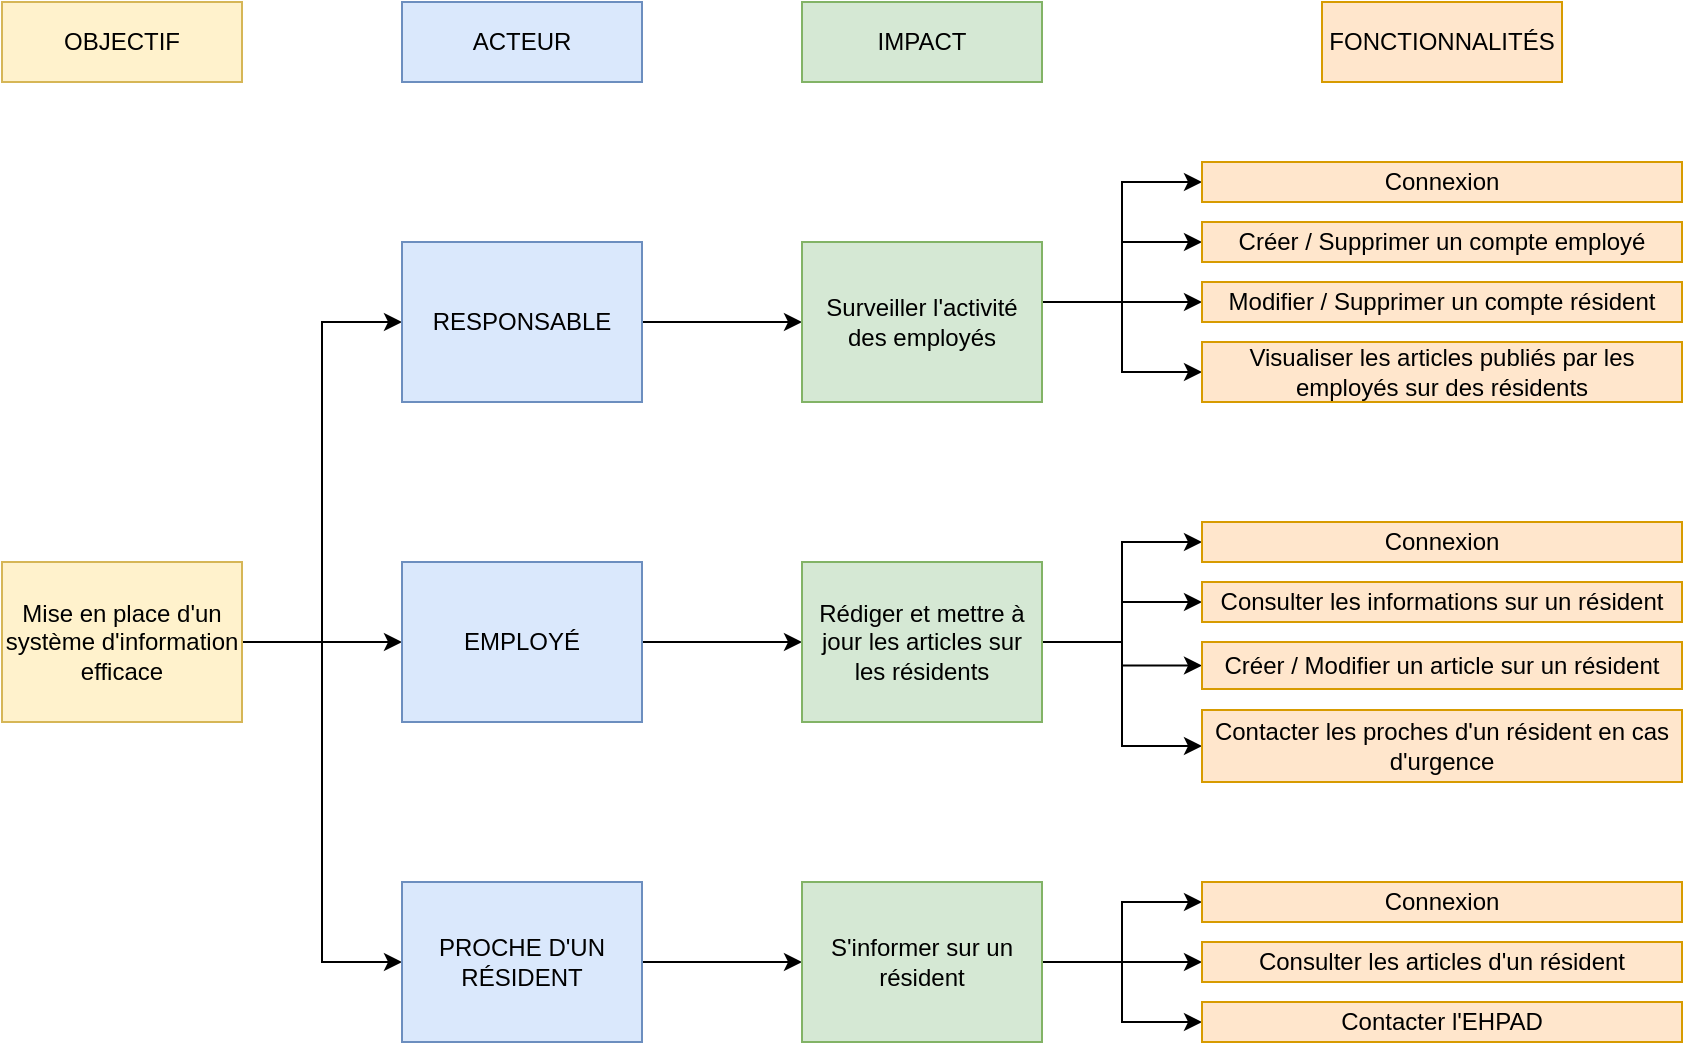 <mxfile version="16.5.1" type="device"><diagram id="0VcGZ7FzZBmhvp7SL6dW" name="Page-1"><mxGraphModel dx="897" dy="672" grid="1" gridSize="10" guides="1" tooltips="1" connect="1" arrows="1" fold="1" page="1" pageScale="1" pageWidth="1169" pageHeight="827" math="0" shadow="0"><root><mxCell id="0"/><mxCell id="1" parent="0"/><mxCell id="TcmZLul2XmUXSp_jV9P6-1" value="OBJECTIF" style="rounded=0;whiteSpace=wrap;html=1;fillColor=#fff2cc;strokeColor=#d6b656;" parent="1" vertex="1"><mxGeometry x="40" y="80" width="120" height="40" as="geometry"/></mxCell><mxCell id="TcmZLul2XmUXSp_jV9P6-2" value="ACTEUR" style="rounded=0;whiteSpace=wrap;html=1;fillColor=#dae8fc;strokeColor=#6c8ebf;" parent="1" vertex="1"><mxGeometry x="240" y="80" width="120" height="40" as="geometry"/></mxCell><mxCell id="TcmZLul2XmUXSp_jV9P6-3" value="IMPACT" style="rounded=0;whiteSpace=wrap;html=1;fillColor=#d5e8d4;strokeColor=#82b366;" parent="1" vertex="1"><mxGeometry x="440" y="80" width="120" height="40" as="geometry"/></mxCell><mxCell id="TcmZLul2XmUXSp_jV9P6-4" value="FONCTIONNALITÉS" style="rounded=0;whiteSpace=wrap;html=1;fillColor=#ffe6cc;strokeColor=#d79b00;" parent="1" vertex="1"><mxGeometry x="700" y="80" width="120" height="40" as="geometry"/></mxCell><mxCell id="TcmZLul2XmUXSp_jV9P6-9" value="" style="edgeStyle=orthogonalEdgeStyle;rounded=0;orthogonalLoop=1;jettySize=auto;html=1;" parent="1" source="TcmZLul2XmUXSp_jV9P6-5" target="TcmZLul2XmUXSp_jV9P6-7" edge="1"><mxGeometry relative="1" as="geometry"/></mxCell><mxCell id="TcmZLul2XmUXSp_jV9P6-10" style="edgeStyle=orthogonalEdgeStyle;rounded=0;orthogonalLoop=1;jettySize=auto;html=1;exitX=1;exitY=0.25;exitDx=0;exitDy=0;entryX=0;entryY=0.5;entryDx=0;entryDy=0;" parent="1" source="TcmZLul2XmUXSp_jV9P6-5" target="TcmZLul2XmUXSp_jV9P6-8" edge="1"><mxGeometry relative="1" as="geometry"><Array as="points"><mxPoint x="160" y="400"/><mxPoint x="200" y="400"/><mxPoint x="200" y="240"/></Array></mxGeometry></mxCell><mxCell id="TcmZLul2XmUXSp_jV9P6-11" style="edgeStyle=orthogonalEdgeStyle;rounded=0;orthogonalLoop=1;jettySize=auto;html=1;exitX=1;exitY=0.75;exitDx=0;exitDy=0;entryX=0;entryY=0.5;entryDx=0;entryDy=0;" parent="1" source="TcmZLul2XmUXSp_jV9P6-5" target="TcmZLul2XmUXSp_jV9P6-6" edge="1"><mxGeometry relative="1" as="geometry"><Array as="points"><mxPoint x="160" y="400"/><mxPoint x="200" y="400"/><mxPoint x="200" y="560"/></Array></mxGeometry></mxCell><mxCell id="TcmZLul2XmUXSp_jV9P6-5" value="Mise en place d'un système d'information efficace" style="rounded=0;whiteSpace=wrap;html=1;fillColor=#fff2cc;strokeColor=#d6b656;" parent="1" vertex="1"><mxGeometry x="40" y="360" width="120" height="80" as="geometry"/></mxCell><mxCell id="TcmZLul2XmUXSp_jV9P6-17" value="" style="edgeStyle=orthogonalEdgeStyle;rounded=0;orthogonalLoop=1;jettySize=auto;html=1;" parent="1" source="TcmZLul2XmUXSp_jV9P6-6" target="TcmZLul2XmUXSp_jV9P6-13" edge="1"><mxGeometry relative="1" as="geometry"/></mxCell><mxCell id="TcmZLul2XmUXSp_jV9P6-6" value="PROCHE D'UN RÉSIDENT" style="rounded=0;whiteSpace=wrap;html=1;fillColor=#dae8fc;strokeColor=#6c8ebf;" parent="1" vertex="1"><mxGeometry x="240" y="520" width="120" height="80" as="geometry"/></mxCell><mxCell id="TcmZLul2XmUXSp_jV9P6-16" value="" style="edgeStyle=orthogonalEdgeStyle;rounded=0;orthogonalLoop=1;jettySize=auto;html=1;" parent="1" source="TcmZLul2XmUXSp_jV9P6-7" target="TcmZLul2XmUXSp_jV9P6-14" edge="1"><mxGeometry relative="1" as="geometry"/></mxCell><mxCell id="TcmZLul2XmUXSp_jV9P6-7" value="EMPLOYÉ" style="rounded=0;whiteSpace=wrap;html=1;fillColor=#dae8fc;strokeColor=#6c8ebf;" parent="1" vertex="1"><mxGeometry x="240" y="360" width="120" height="80" as="geometry"/></mxCell><mxCell id="TcmZLul2XmUXSp_jV9P6-15" value="" style="edgeStyle=orthogonalEdgeStyle;rounded=0;orthogonalLoop=1;jettySize=auto;html=1;" parent="1" source="TcmZLul2XmUXSp_jV9P6-8" target="TcmZLul2XmUXSp_jV9P6-12" edge="1"><mxGeometry relative="1" as="geometry"/></mxCell><mxCell id="TcmZLul2XmUXSp_jV9P6-8" value="RESPONSABLE" style="rounded=0;whiteSpace=wrap;html=1;fillColor=#dae8fc;strokeColor=#6c8ebf;" parent="1" vertex="1"><mxGeometry x="240" y="200" width="120" height="80" as="geometry"/></mxCell><mxCell id="TcmZLul2XmUXSp_jV9P6-38" style="edgeStyle=orthogonalEdgeStyle;rounded=0;orthogonalLoop=1;jettySize=auto;html=1;exitX=1;exitY=0.25;exitDx=0;exitDy=0;entryX=0;entryY=0.5;entryDx=0;entryDy=0;" parent="1" source="TcmZLul2XmUXSp_jV9P6-12" target="TcmZLul2XmUXSp_jV9P6-18" edge="1"><mxGeometry relative="1" as="geometry"><Array as="points"><mxPoint x="560" y="230"/><mxPoint x="600" y="230"/><mxPoint x="600" y="170"/></Array></mxGeometry></mxCell><mxCell id="TcmZLul2XmUXSp_jV9P6-44" style="edgeStyle=orthogonalEdgeStyle;rounded=0;orthogonalLoop=1;jettySize=auto;html=1;exitX=1;exitY=0.25;exitDx=0;exitDy=0;entryX=0;entryY=0.5;entryDx=0;entryDy=0;" parent="1" source="TcmZLul2XmUXSp_jV9P6-12" target="TcmZLul2XmUXSp_jV9P6-35" edge="1"><mxGeometry relative="1" as="geometry"><Array as="points"><mxPoint x="560" y="230"/><mxPoint x="600" y="230"/><mxPoint x="600" y="200"/></Array></mxGeometry></mxCell><mxCell id="TcmZLul2XmUXSp_jV9P6-45" style="edgeStyle=orthogonalEdgeStyle;rounded=0;orthogonalLoop=1;jettySize=auto;html=1;exitX=1;exitY=0.5;exitDx=0;exitDy=0;entryX=0;entryY=0.5;entryDx=0;entryDy=0;" parent="1" source="TcmZLul2XmUXSp_jV9P6-12" target="TcmZLul2XmUXSp_jV9P6-34" edge="1"><mxGeometry relative="1" as="geometry"><Array as="points"><mxPoint x="560" y="230"/></Array></mxGeometry></mxCell><mxCell id="TcmZLul2XmUXSp_jV9P6-46" style="edgeStyle=orthogonalEdgeStyle;rounded=0;orthogonalLoop=1;jettySize=auto;html=1;exitX=1;exitY=0.75;exitDx=0;exitDy=0;entryX=0;entryY=0.5;entryDx=0;entryDy=0;" parent="1" source="TcmZLul2XmUXSp_jV9P6-12" target="TcmZLul2XmUXSp_jV9P6-37" edge="1"><mxGeometry relative="1" as="geometry"><Array as="points"><mxPoint x="560" y="230"/><mxPoint x="600" y="230"/><mxPoint x="600" y="265"/></Array></mxGeometry></mxCell><mxCell id="TcmZLul2XmUXSp_jV9P6-12" value="Surveiller l'activité des employés" style="rounded=0;whiteSpace=wrap;html=1;fillColor=#d5e8d4;strokeColor=#82b366;" parent="1" vertex="1"><mxGeometry x="440" y="200" width="120" height="80" as="geometry"/></mxCell><mxCell id="TcmZLul2XmUXSp_jV9P6-51" style="edgeStyle=orthogonalEdgeStyle;rounded=0;orthogonalLoop=1;jettySize=auto;html=1;exitX=1;exitY=0.5;exitDx=0;exitDy=0;entryX=0;entryY=0.5;entryDx=0;entryDy=0;" parent="1" source="TcmZLul2XmUXSp_jV9P6-13" target="TcmZLul2XmUXSp_jV9P6-42" edge="1"><mxGeometry relative="1" as="geometry"/></mxCell><mxCell id="TcmZLul2XmUXSp_jV9P6-52" style="edgeStyle=orthogonalEdgeStyle;rounded=0;orthogonalLoop=1;jettySize=auto;html=1;exitX=1;exitY=0.25;exitDx=0;exitDy=0;entryX=0;entryY=0.5;entryDx=0;entryDy=0;" parent="1" source="TcmZLul2XmUXSp_jV9P6-13" target="TcmZLul2XmUXSp_jV9P6-31" edge="1"><mxGeometry relative="1" as="geometry"><Array as="points"><mxPoint x="560" y="560"/><mxPoint x="600" y="560"/><mxPoint x="600" y="530"/></Array></mxGeometry></mxCell><mxCell id="TcmZLul2XmUXSp_jV9P6-53" style="edgeStyle=orthogonalEdgeStyle;rounded=0;orthogonalLoop=1;jettySize=auto;html=1;exitX=1;exitY=0.75;exitDx=0;exitDy=0;entryX=0;entryY=0.5;entryDx=0;entryDy=0;" parent="1" source="TcmZLul2XmUXSp_jV9P6-13" target="TcmZLul2XmUXSp_jV9P6-43" edge="1"><mxGeometry relative="1" as="geometry"><Array as="points"><mxPoint x="560" y="560"/><mxPoint x="600" y="560"/><mxPoint x="600" y="590"/></Array></mxGeometry></mxCell><mxCell id="TcmZLul2XmUXSp_jV9P6-13" value="S'informer sur un résident" style="rounded=0;whiteSpace=wrap;html=1;fillColor=#d5e8d4;strokeColor=#82b366;" parent="1" vertex="1"><mxGeometry x="440" y="520" width="120" height="80" as="geometry"/></mxCell><mxCell id="TcmZLul2XmUXSp_jV9P6-47" style="edgeStyle=orthogonalEdgeStyle;rounded=0;orthogonalLoop=1;jettySize=auto;html=1;exitX=1;exitY=0.25;exitDx=0;exitDy=0;entryX=0;entryY=0.5;entryDx=0;entryDy=0;" parent="1" source="TcmZLul2XmUXSp_jV9P6-14" target="TcmZLul2XmUXSp_jV9P6-33" edge="1"><mxGeometry relative="1" as="geometry"><Array as="points"><mxPoint x="560" y="400"/><mxPoint x="600" y="400"/><mxPoint x="600" y="350"/></Array></mxGeometry></mxCell><mxCell id="TcmZLul2XmUXSp_jV9P6-48" style="edgeStyle=orthogonalEdgeStyle;rounded=0;orthogonalLoop=1;jettySize=auto;html=1;exitX=1;exitY=0.5;exitDx=0;exitDy=0;entryX=0;entryY=0.5;entryDx=0;entryDy=0;" parent="1" source="TcmZLul2XmUXSp_jV9P6-14" target="TcmZLul2XmUXSp_jV9P6-40" edge="1"><mxGeometry relative="1" as="geometry"><Array as="points"><mxPoint x="600" y="400"/><mxPoint x="600" y="380"/></Array></mxGeometry></mxCell><mxCell id="TcmZLul2XmUXSp_jV9P6-49" style="edgeStyle=orthogonalEdgeStyle;rounded=0;orthogonalLoop=1;jettySize=auto;html=1;exitX=1;exitY=0.75;exitDx=0;exitDy=0;entryX=0;entryY=0.5;entryDx=0;entryDy=0;" parent="1" source="TcmZLul2XmUXSp_jV9P6-14" target="TcmZLul2XmUXSp_jV9P6-39" edge="1"><mxGeometry relative="1" as="geometry"><Array as="points"><mxPoint x="560" y="400"/><mxPoint x="600" y="400"/><mxPoint x="600" y="412"/></Array></mxGeometry></mxCell><mxCell id="TcmZLul2XmUXSp_jV9P6-50" style="edgeStyle=orthogonalEdgeStyle;rounded=0;orthogonalLoop=1;jettySize=auto;html=1;exitX=1;exitY=0.75;exitDx=0;exitDy=0;entryX=0;entryY=0.5;entryDx=0;entryDy=0;" parent="1" source="TcmZLul2XmUXSp_jV9P6-14" target="TcmZLul2XmUXSp_jV9P6-41" edge="1"><mxGeometry relative="1" as="geometry"><Array as="points"><mxPoint x="560" y="400"/><mxPoint x="600" y="400"/><mxPoint x="600" y="452"/></Array></mxGeometry></mxCell><mxCell id="TcmZLul2XmUXSp_jV9P6-14" value="Rédiger et mettre à jour les articles sur les résidents" style="rounded=0;whiteSpace=wrap;html=1;fillColor=#d5e8d4;strokeColor=#82b366;" parent="1" vertex="1"><mxGeometry x="440" y="360" width="120" height="80" as="geometry"/></mxCell><mxCell id="TcmZLul2XmUXSp_jV9P6-18" value="Connexion" style="rounded=0;whiteSpace=wrap;html=1;fillColor=#ffe6cc;strokeColor=#d79b00;" parent="1" vertex="1"><mxGeometry x="640" y="160" width="240" height="20" as="geometry"/></mxCell><mxCell id="TcmZLul2XmUXSp_jV9P6-31" value="Connexion" style="rounded=0;whiteSpace=wrap;html=1;fillColor=#ffe6cc;strokeColor=#d79b00;" parent="1" vertex="1"><mxGeometry x="640" y="520" width="240" height="20" as="geometry"/></mxCell><mxCell id="TcmZLul2XmUXSp_jV9P6-33" value="Connexion" style="rounded=0;whiteSpace=wrap;html=1;fillColor=#ffe6cc;strokeColor=#d79b00;" parent="1" vertex="1"><mxGeometry x="640" y="340" width="240" height="20" as="geometry"/></mxCell><mxCell id="TcmZLul2XmUXSp_jV9P6-34" value="Modifier / Supprimer un compte résident" style="rounded=0;whiteSpace=wrap;html=1;fillColor=#ffe6cc;strokeColor=#d79b00;" parent="1" vertex="1"><mxGeometry x="640" y="220" width="240" height="20" as="geometry"/></mxCell><mxCell id="TcmZLul2XmUXSp_jV9P6-35" value="Créer / Supprimer un compte employé" style="rounded=0;whiteSpace=wrap;html=1;fillColor=#ffe6cc;strokeColor=#d79b00;" parent="1" vertex="1"><mxGeometry x="640" y="190" width="240" height="20" as="geometry"/></mxCell><mxCell id="TcmZLul2XmUXSp_jV9P6-37" value="Visualiser les articles publiés par les employés sur des résidents" style="rounded=0;whiteSpace=wrap;html=1;fillColor=#ffe6cc;strokeColor=#d79b00;" parent="1" vertex="1"><mxGeometry x="640" y="250" width="240" height="30" as="geometry"/></mxCell><mxCell id="TcmZLul2XmUXSp_jV9P6-39" value="&lt;span&gt;Créer /&amp;nbsp;&lt;/span&gt;Modifier&lt;span&gt;&amp;nbsp;un article sur un résident&lt;/span&gt;" style="rounded=0;whiteSpace=wrap;html=1;fillColor=#ffe6cc;strokeColor=#d79b00;" parent="1" vertex="1"><mxGeometry x="640" y="400" width="240" height="23.5" as="geometry"/></mxCell><mxCell id="TcmZLul2XmUXSp_jV9P6-40" value="Consulter les informations sur un résident" style="rounded=0;whiteSpace=wrap;html=1;fillColor=#ffe6cc;strokeColor=#d79b00;" parent="1" vertex="1"><mxGeometry x="640" y="370" width="240" height="20" as="geometry"/></mxCell><mxCell id="TcmZLul2XmUXSp_jV9P6-41" value="Contacter les proches d'un résident en cas d'urgence" style="rounded=0;whiteSpace=wrap;html=1;fillColor=#ffe6cc;strokeColor=#d79b00;" parent="1" vertex="1"><mxGeometry x="640" y="434" width="240" height="36" as="geometry"/></mxCell><mxCell id="TcmZLul2XmUXSp_jV9P6-42" value="Consulter les articles d'un résident" style="rounded=0;whiteSpace=wrap;html=1;fillColor=#ffe6cc;strokeColor=#d79b00;" parent="1" vertex="1"><mxGeometry x="640" y="550" width="240" height="20" as="geometry"/></mxCell><mxCell id="TcmZLul2XmUXSp_jV9P6-43" value="Contacter l'EHPAD" style="rounded=0;whiteSpace=wrap;html=1;fillColor=#ffe6cc;strokeColor=#d79b00;" parent="1" vertex="1"><mxGeometry x="640" y="580" width="240" height="20" as="geometry"/></mxCell></root></mxGraphModel></diagram></mxfile>